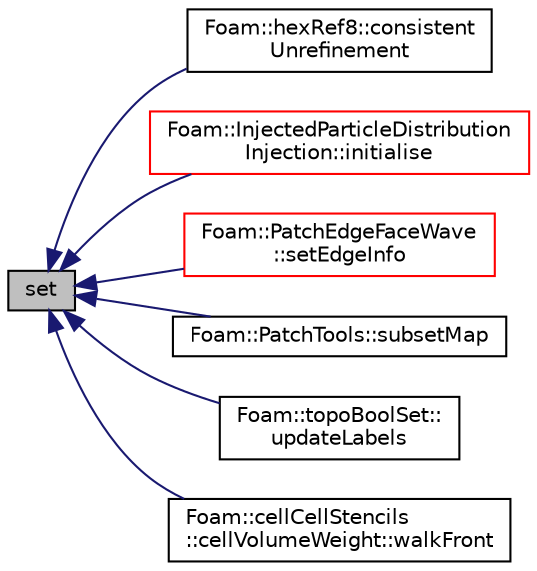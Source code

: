 digraph "set"
{
  bgcolor="transparent";
  edge [fontname="Helvetica",fontsize="10",labelfontname="Helvetica",labelfontsize="10"];
  node [fontname="Helvetica",fontsize="10",shape=record];
  rankdir="LR";
  Node1 [label="set",height=0.2,width=0.4,color="black", fillcolor="grey75", style="filled" fontcolor="black"];
  Node1 -> Node2 [dir="back",color="midnightblue",fontsize="10",style="solid",fontname="Helvetica"];
  Node2 [label="Foam::hexRef8::consistent\lUnrefinement",height=0.2,width=0.4,color="black",URL="$classFoam_1_1hexRef8.html#a9d6181f41c3c31cfde227e995c0aff46",tooltip="Given proposed. "];
  Node1 -> Node3 [dir="back",color="midnightblue",fontsize="10",style="solid",fontname="Helvetica"];
  Node3 [label="Foam::InjectedParticleDistribution\lInjection::initialise",height=0.2,width=0.4,color="red",URL="$classFoam_1_1InjectedParticleDistributionInjection.html#a18abf8b19283101238a77c9e6865b673",tooltip="Initialise injectors. "];
  Node1 -> Node4 [dir="back",color="midnightblue",fontsize="10",style="solid",fontname="Helvetica"];
  Node4 [label="Foam::PatchEdgeFaceWave\l::setEdgeInfo",height=0.2,width=0.4,color="red",URL="$classFoam_1_1PatchEdgeFaceWave.html#a9f94fe55440c4e0ceb1bf951f62b6ce7",tooltip="Copy initial data into allEdgeInfo_. "];
  Node1 -> Node5 [dir="back",color="midnightblue",fontsize="10",style="solid",fontname="Helvetica"];
  Node5 [label="Foam::PatchTools::subsetMap",height=0.2,width=0.4,color="black",URL="$classFoam_1_1PatchTools.html#a16c50fe6cdf5ee608284ba9c1a6866b4",tooltip="Determine the mapping for a sub-patch. "];
  Node1 -> Node6 [dir="back",color="midnightblue",fontsize="10",style="solid",fontname="Helvetica"];
  Node6 [label="Foam::topoBoolSet::\lupdateLabels",height=0.2,width=0.4,color="black",URL="$classFoam_1_1topoBoolSet.html#adbf4ae7942d705a43b68463ca9897307",tooltip="Update map from map. "];
  Node1 -> Node7 [dir="back",color="midnightblue",fontsize="10",style="solid",fontname="Helvetica"];
  Node7 [label="Foam::cellCellStencils\l::cellVolumeWeight::walkFront",height=0.2,width=0.4,color="black",URL="$classFoam_1_1cellCellStencils_1_1cellVolumeWeight.html#a533ac3097eaec646e4e1e46c25c9443e"];
}
